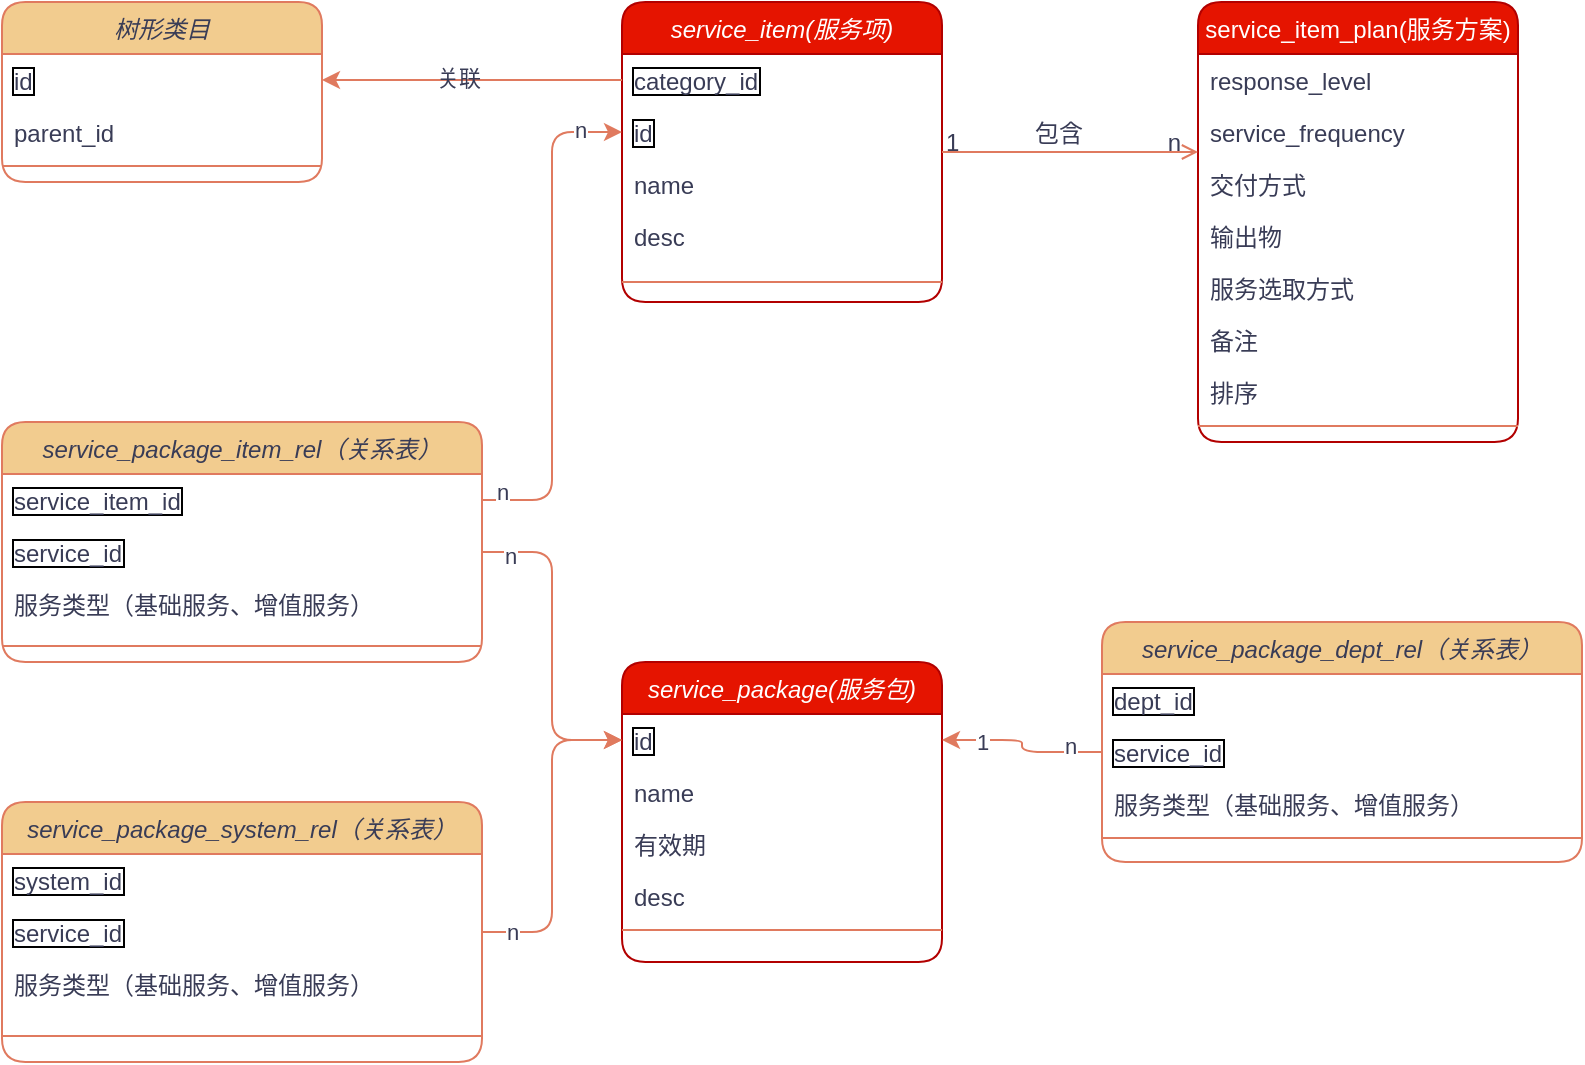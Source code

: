 <mxfile version="21.3.8" type="github">
  <diagram id="C5RBs43oDa-KdzZeNtuy" name="Page-1">
    <mxGraphModel dx="1811" dy="623" grid="1" gridSize="10" guides="1" tooltips="1" connect="1" arrows="1" fold="1" page="1" pageScale="1" pageWidth="827" pageHeight="1169" math="0" shadow="0">
      <root>
        <mxCell id="WIyWlLk6GJQsqaUBKTNV-0" />
        <mxCell id="WIyWlLk6GJQsqaUBKTNV-1" parent="WIyWlLk6GJQsqaUBKTNV-0" />
        <mxCell id="zkfFHV4jXpPFQw0GAbJ--0" value="service_item(服务项)" style="swimlane;fontStyle=2;align=center;verticalAlign=top;childLayout=stackLayout;horizontal=1;startSize=26;horizontalStack=0;resizeParent=1;resizeLast=0;collapsible=1;marginBottom=0;rounded=1;shadow=0;strokeWidth=1;labelBackgroundColor=none;fillColor=#e51400;strokeColor=#B20000;fontColor=#ffffff;" parent="WIyWlLk6GJQsqaUBKTNV-1" vertex="1">
          <mxGeometry x="220" y="120" width="160" height="150" as="geometry">
            <mxRectangle x="230" y="140" width="160" height="26" as="alternateBounds" />
          </mxGeometry>
        </mxCell>
        <mxCell id="zkfFHV4jXpPFQw0GAbJ--2" value="category_id" style="text;align=left;verticalAlign=top;spacingLeft=4;spacingRight=4;overflow=hidden;rotatable=0;points=[[0,0.5],[1,0.5]];portConstraint=eastwest;rounded=1;shadow=0;html=0;labelBorderColor=default;labelBackgroundColor=none;fontColor=#393C56;" parent="zkfFHV4jXpPFQw0GAbJ--0" vertex="1">
          <mxGeometry y="26" width="160" height="26" as="geometry" />
        </mxCell>
        <mxCell id="G_iTMeDUQZhq0rflsrgQ-27" value="id" style="text;align=left;verticalAlign=top;spacingLeft=4;spacingRight=4;overflow=hidden;rotatable=0;points=[[0,0.5],[1,0.5]];portConstraint=eastwest;rounded=1;shadow=0;html=0;labelBorderColor=default;labelBackgroundColor=none;fontColor=#393C56;" vertex="1" parent="zkfFHV4jXpPFQw0GAbJ--0">
          <mxGeometry y="52" width="160" height="26" as="geometry" />
        </mxCell>
        <mxCell id="G_iTMeDUQZhq0rflsrgQ-12" value="name" style="text;align=left;verticalAlign=top;spacingLeft=4;spacingRight=4;overflow=hidden;rotatable=0;points=[[0,0.5],[1,0.5]];portConstraint=eastwest;rounded=1;shadow=0;html=0;labelBackgroundColor=none;fontColor=#393C56;" vertex="1" parent="zkfFHV4jXpPFQw0GAbJ--0">
          <mxGeometry y="78" width="160" height="26" as="geometry" />
        </mxCell>
        <mxCell id="zkfFHV4jXpPFQw0GAbJ--3" value="desc" style="text;align=left;verticalAlign=top;spacingLeft=4;spacingRight=4;overflow=hidden;rotatable=0;points=[[0,0.5],[1,0.5]];portConstraint=eastwest;rounded=1;shadow=0;html=0;labelBackgroundColor=none;fontColor=#393C56;" parent="zkfFHV4jXpPFQw0GAbJ--0" vertex="1">
          <mxGeometry y="104" width="160" height="26" as="geometry" />
        </mxCell>
        <mxCell id="zkfFHV4jXpPFQw0GAbJ--4" value="" style="line;html=1;strokeWidth=1;align=left;verticalAlign=middle;spacingTop=-1;spacingLeft=3;spacingRight=3;rotatable=0;labelPosition=right;points=[];portConstraint=eastwest;labelBackgroundColor=none;fillColor=#F2CC8F;strokeColor=#E07A5F;fontColor=#393C56;rounded=1;" parent="zkfFHV4jXpPFQw0GAbJ--0" vertex="1">
          <mxGeometry y="130" width="160" height="20" as="geometry" />
        </mxCell>
        <mxCell id="zkfFHV4jXpPFQw0GAbJ--17" value="service_item_plan(服务方案)" style="swimlane;fontStyle=0;align=center;verticalAlign=top;childLayout=stackLayout;horizontal=1;startSize=26;horizontalStack=0;resizeParent=1;resizeLast=0;collapsible=1;marginBottom=0;rounded=1;shadow=0;strokeWidth=1;labelBackgroundColor=none;fillColor=#e51400;strokeColor=#B20000;fontColor=#ffffff;" parent="WIyWlLk6GJQsqaUBKTNV-1" vertex="1">
          <mxGeometry x="508" y="120" width="160" height="220" as="geometry">
            <mxRectangle x="550" y="140" width="160" height="26" as="alternateBounds" />
          </mxGeometry>
        </mxCell>
        <mxCell id="zkfFHV4jXpPFQw0GAbJ--18" value="response_level" style="text;align=left;verticalAlign=top;spacingLeft=4;spacingRight=4;overflow=hidden;rotatable=0;points=[[0,0.5],[1,0.5]];portConstraint=eastwest;labelBackgroundColor=none;fontColor=#393C56;rounded=1;" parent="zkfFHV4jXpPFQw0GAbJ--17" vertex="1">
          <mxGeometry y="26" width="160" height="26" as="geometry" />
        </mxCell>
        <mxCell id="zkfFHV4jXpPFQw0GAbJ--19" value="service_frequency" style="text;align=left;verticalAlign=top;spacingLeft=4;spacingRight=4;overflow=hidden;rotatable=0;points=[[0,0.5],[1,0.5]];portConstraint=eastwest;rounded=1;shadow=0;html=0;labelBackgroundColor=none;fontColor=#393C56;" parent="zkfFHV4jXpPFQw0GAbJ--17" vertex="1">
          <mxGeometry y="52" width="160" height="26" as="geometry" />
        </mxCell>
        <mxCell id="zkfFHV4jXpPFQw0GAbJ--20" value="交付方式" style="text;align=left;verticalAlign=top;spacingLeft=4;spacingRight=4;overflow=hidden;rotatable=0;points=[[0,0.5],[1,0.5]];portConstraint=eastwest;rounded=1;shadow=0;html=0;labelBackgroundColor=none;fontColor=#393C56;" parent="zkfFHV4jXpPFQw0GAbJ--17" vertex="1">
          <mxGeometry y="78" width="160" height="26" as="geometry" />
        </mxCell>
        <mxCell id="zkfFHV4jXpPFQw0GAbJ--21" value="输出物" style="text;align=left;verticalAlign=top;spacingLeft=4;spacingRight=4;overflow=hidden;rotatable=0;points=[[0,0.5],[1,0.5]];portConstraint=eastwest;rounded=1;shadow=0;html=0;labelBackgroundColor=none;fontColor=#393C56;" parent="zkfFHV4jXpPFQw0GAbJ--17" vertex="1">
          <mxGeometry y="104" width="160" height="26" as="geometry" />
        </mxCell>
        <mxCell id="zkfFHV4jXpPFQw0GAbJ--22" value="服务选取方式" style="text;align=left;verticalAlign=top;spacingLeft=4;spacingRight=4;overflow=hidden;rotatable=0;points=[[0,0.5],[1,0.5]];portConstraint=eastwest;rounded=1;shadow=0;html=0;labelBackgroundColor=none;fontColor=#393C56;" parent="zkfFHV4jXpPFQw0GAbJ--17" vertex="1">
          <mxGeometry y="130" width="160" height="26" as="geometry" />
        </mxCell>
        <mxCell id="G_iTMeDUQZhq0rflsrgQ-14" value="备注" style="text;align=left;verticalAlign=top;spacingLeft=4;spacingRight=4;overflow=hidden;rotatable=0;points=[[0,0.5],[1,0.5]];portConstraint=eastwest;rounded=1;shadow=0;html=0;labelBackgroundColor=none;fontColor=#393C56;" vertex="1" parent="zkfFHV4jXpPFQw0GAbJ--17">
          <mxGeometry y="156" width="160" height="26" as="geometry" />
        </mxCell>
        <mxCell id="G_iTMeDUQZhq0rflsrgQ-15" value="排序" style="text;align=left;verticalAlign=top;spacingLeft=4;spacingRight=4;overflow=hidden;rotatable=0;points=[[0,0.5],[1,0.5]];portConstraint=eastwest;rounded=1;shadow=0;html=0;labelBackgroundColor=none;fontColor=#393C56;" vertex="1" parent="zkfFHV4jXpPFQw0GAbJ--17">
          <mxGeometry y="182" width="160" height="26" as="geometry" />
        </mxCell>
        <mxCell id="zkfFHV4jXpPFQw0GAbJ--23" value="" style="line;html=1;strokeWidth=1;align=left;verticalAlign=middle;spacingTop=-1;spacingLeft=3;spacingRight=3;rotatable=0;labelPosition=right;points=[];portConstraint=eastwest;labelBackgroundColor=none;fillColor=#F2CC8F;strokeColor=#E07A5F;fontColor=#393C56;rounded=1;" parent="zkfFHV4jXpPFQw0GAbJ--17" vertex="1">
          <mxGeometry y="208" width="160" height="8" as="geometry" />
        </mxCell>
        <mxCell id="zkfFHV4jXpPFQw0GAbJ--26" value="" style="endArrow=open;shadow=0;strokeWidth=1;rounded=1;endFill=1;edgeStyle=elbowEdgeStyle;elbow=vertical;labelBackgroundColor=none;strokeColor=#E07A5F;fontColor=default;" parent="WIyWlLk6GJQsqaUBKTNV-1" source="zkfFHV4jXpPFQw0GAbJ--0" target="zkfFHV4jXpPFQw0GAbJ--17" edge="1">
          <mxGeometry x="0.5" y="41" relative="1" as="geometry">
            <mxPoint x="380" y="192" as="sourcePoint" />
            <mxPoint x="540" y="192" as="targetPoint" />
            <mxPoint x="-40" y="32" as="offset" />
          </mxGeometry>
        </mxCell>
        <mxCell id="zkfFHV4jXpPFQw0GAbJ--27" value="1" style="resizable=0;align=left;verticalAlign=bottom;labelBackgroundColor=none;fontSize=12;fillColor=#F2CC8F;strokeColor=#E07A5F;fontColor=#393C56;rounded=1;" parent="zkfFHV4jXpPFQw0GAbJ--26" connectable="0" vertex="1">
          <mxGeometry x="-1" relative="1" as="geometry">
            <mxPoint y="4" as="offset" />
          </mxGeometry>
        </mxCell>
        <mxCell id="zkfFHV4jXpPFQw0GAbJ--28" value="n" style="resizable=0;align=right;verticalAlign=bottom;labelBackgroundColor=none;fontSize=12;fillColor=#F2CC8F;strokeColor=#E07A5F;fontColor=#393C56;rounded=1;" parent="zkfFHV4jXpPFQw0GAbJ--26" connectable="0" vertex="1">
          <mxGeometry x="1" relative="1" as="geometry">
            <mxPoint x="-7" y="4" as="offset" />
          </mxGeometry>
        </mxCell>
        <mxCell id="zkfFHV4jXpPFQw0GAbJ--29" value="包含" style="text;html=1;resizable=0;points=[];;align=center;verticalAlign=middle;labelBackgroundColor=none;rounded=1;shadow=0;strokeWidth=1;fontSize=12;fontColor=#393C56;" parent="zkfFHV4jXpPFQw0GAbJ--26" vertex="1" connectable="0">
          <mxGeometry x="0.5" y="49" relative="1" as="geometry">
            <mxPoint x="-38" y="40" as="offset" />
          </mxGeometry>
        </mxCell>
        <mxCell id="G_iTMeDUQZhq0rflsrgQ-0" value="service_package(服务包)" style="swimlane;fontStyle=2;align=center;verticalAlign=top;childLayout=stackLayout;horizontal=1;startSize=26;horizontalStack=0;resizeParent=1;resizeLast=0;collapsible=1;marginBottom=0;rounded=1;shadow=0;strokeWidth=1;labelBackgroundColor=none;fillColor=#e51400;strokeColor=#B20000;fontColor=#ffffff;" vertex="1" parent="WIyWlLk6GJQsqaUBKTNV-1">
          <mxGeometry x="220" y="450" width="160" height="150" as="geometry">
            <mxRectangle x="230" y="140" width="160" height="26" as="alternateBounds" />
          </mxGeometry>
        </mxCell>
        <mxCell id="G_iTMeDUQZhq0rflsrgQ-1" value="id" style="text;align=left;verticalAlign=top;spacingLeft=4;spacingRight=4;overflow=hidden;rotatable=0;points=[[0,0.5],[1,0.5]];portConstraint=eastwest;labelBorderColor=default;labelBackgroundColor=none;fontColor=#393C56;rounded=1;" vertex="1" parent="G_iTMeDUQZhq0rflsrgQ-0">
          <mxGeometry y="26" width="160" height="26" as="geometry" />
        </mxCell>
        <mxCell id="G_iTMeDUQZhq0rflsrgQ-25" value="name" style="text;align=left;verticalAlign=top;spacingLeft=4;spacingRight=4;overflow=hidden;rotatable=0;points=[[0,0.5],[1,0.5]];portConstraint=eastwest;labelBackgroundColor=none;fontColor=#393C56;rounded=1;" vertex="1" parent="G_iTMeDUQZhq0rflsrgQ-0">
          <mxGeometry y="52" width="160" height="26" as="geometry" />
        </mxCell>
        <mxCell id="G_iTMeDUQZhq0rflsrgQ-2" value="有效期" style="text;align=left;verticalAlign=top;spacingLeft=4;spacingRight=4;overflow=hidden;rotatable=0;points=[[0,0.5],[1,0.5]];portConstraint=eastwest;rounded=1;shadow=0;html=0;labelBackgroundColor=none;fontColor=#393C56;" vertex="1" parent="G_iTMeDUQZhq0rflsrgQ-0">
          <mxGeometry y="78" width="160" height="26" as="geometry" />
        </mxCell>
        <mxCell id="G_iTMeDUQZhq0rflsrgQ-3" value="desc" style="text;align=left;verticalAlign=top;spacingLeft=4;spacingRight=4;overflow=hidden;rotatable=0;points=[[0,0.5],[1,0.5]];portConstraint=eastwest;rounded=1;shadow=0;html=0;labelBackgroundColor=none;fontColor=#393C56;" vertex="1" parent="G_iTMeDUQZhq0rflsrgQ-0">
          <mxGeometry y="104" width="160" height="26" as="geometry" />
        </mxCell>
        <mxCell id="G_iTMeDUQZhq0rflsrgQ-4" value="" style="line;html=1;strokeWidth=1;align=left;verticalAlign=middle;spacingTop=-1;spacingLeft=3;spacingRight=3;rotatable=0;labelPosition=right;points=[];portConstraint=eastwest;labelBackgroundColor=none;fillColor=#F2CC8F;strokeColor=#E07A5F;fontColor=#393C56;rounded=1;" vertex="1" parent="G_iTMeDUQZhq0rflsrgQ-0">
          <mxGeometry y="130" width="160" height="8" as="geometry" />
        </mxCell>
        <mxCell id="G_iTMeDUQZhq0rflsrgQ-6" value="树形类目" style="swimlane;fontStyle=2;align=center;verticalAlign=top;childLayout=stackLayout;horizontal=1;startSize=26;horizontalStack=0;resizeParent=1;resizeLast=0;collapsible=1;marginBottom=0;rounded=1;shadow=0;strokeWidth=1;labelBackgroundColor=none;fillColor=#F2CC8F;strokeColor=#E07A5F;fontColor=#393C56;" vertex="1" parent="WIyWlLk6GJQsqaUBKTNV-1">
          <mxGeometry x="-90" y="120" width="160" height="90" as="geometry">
            <mxRectangle x="230" y="140" width="160" height="26" as="alternateBounds" />
          </mxGeometry>
        </mxCell>
        <mxCell id="G_iTMeDUQZhq0rflsrgQ-7" value="id" style="text;align=left;verticalAlign=top;spacingLeft=4;spacingRight=4;overflow=hidden;rotatable=0;points=[[0,0.5],[1,0.5]];portConstraint=eastwest;labelBorderColor=default;labelBackgroundColor=none;fontColor=#393C56;rounded=1;" vertex="1" parent="G_iTMeDUQZhq0rflsrgQ-6">
          <mxGeometry y="26" width="160" height="26" as="geometry" />
        </mxCell>
        <mxCell id="G_iTMeDUQZhq0rflsrgQ-8" value="parent_id" style="text;align=left;verticalAlign=top;spacingLeft=4;spacingRight=4;overflow=hidden;rotatable=0;points=[[0,0.5],[1,0.5]];portConstraint=eastwest;rounded=1;shadow=0;html=0;labelBackgroundColor=none;fontColor=#393C56;" vertex="1" parent="G_iTMeDUQZhq0rflsrgQ-6">
          <mxGeometry y="52" width="160" height="26" as="geometry" />
        </mxCell>
        <mxCell id="G_iTMeDUQZhq0rflsrgQ-10" value="" style="line;html=1;strokeWidth=1;align=left;verticalAlign=middle;spacingTop=-1;spacingLeft=3;spacingRight=3;rotatable=0;labelPosition=right;points=[];portConstraint=eastwest;labelBackgroundColor=none;fillColor=#F2CC8F;strokeColor=#E07A5F;fontColor=#393C56;rounded=1;" vertex="1" parent="G_iTMeDUQZhq0rflsrgQ-6">
          <mxGeometry y="78" width="160" height="8" as="geometry" />
        </mxCell>
        <mxCell id="G_iTMeDUQZhq0rflsrgQ-13" style="edgeStyle=orthogonalEdgeStyle;rounded=1;orthogonalLoop=1;jettySize=auto;html=1;labelBackgroundColor=none;strokeColor=#E07A5F;fontColor=default;" edge="1" parent="WIyWlLk6GJQsqaUBKTNV-1" source="zkfFHV4jXpPFQw0GAbJ--2" target="G_iTMeDUQZhq0rflsrgQ-7">
          <mxGeometry relative="1" as="geometry" />
        </mxCell>
        <mxCell id="G_iTMeDUQZhq0rflsrgQ-17" value="关联" style="edgeLabel;html=1;align=center;verticalAlign=middle;resizable=0;points=[];labelBackgroundColor=none;fontColor=#393C56;rounded=1;" vertex="1" connectable="0" parent="G_iTMeDUQZhq0rflsrgQ-13">
          <mxGeometry x="0.093" y="-1" relative="1" as="geometry">
            <mxPoint as="offset" />
          </mxGeometry>
        </mxCell>
        <mxCell id="G_iTMeDUQZhq0rflsrgQ-18" value="service_package_item_rel（关系表）" style="swimlane;fontStyle=2;align=center;verticalAlign=top;childLayout=stackLayout;horizontal=1;startSize=26;horizontalStack=0;resizeParent=1;resizeLast=0;collapsible=1;marginBottom=0;rounded=1;shadow=0;strokeWidth=1;labelBackgroundColor=none;fillColor=#F2CC8F;strokeColor=#E07A5F;fontColor=#393C56;" vertex="1" parent="WIyWlLk6GJQsqaUBKTNV-1">
          <mxGeometry x="-90" y="330" width="240" height="120" as="geometry">
            <mxRectangle x="230" y="140" width="160" height="26" as="alternateBounds" />
          </mxGeometry>
        </mxCell>
        <mxCell id="G_iTMeDUQZhq0rflsrgQ-20" value="service_item_id" style="text;align=left;verticalAlign=top;spacingLeft=4;spacingRight=4;overflow=hidden;rotatable=0;points=[[0,0.5],[1,0.5]];portConstraint=eastwest;rounded=1;shadow=0;html=0;labelBorderColor=default;labelBackgroundColor=none;fontColor=#393C56;" vertex="1" parent="G_iTMeDUQZhq0rflsrgQ-18">
          <mxGeometry y="26" width="240" height="26" as="geometry" />
        </mxCell>
        <mxCell id="G_iTMeDUQZhq0rflsrgQ-29" value="service_id" style="text;align=left;verticalAlign=top;spacingLeft=4;spacingRight=4;overflow=hidden;rotatable=0;points=[[0,0.5],[1,0.5]];portConstraint=eastwest;rounded=1;shadow=0;html=0;labelBorderColor=default;labelBackgroundColor=none;fontColor=#393C56;" vertex="1" parent="G_iTMeDUQZhq0rflsrgQ-18">
          <mxGeometry y="52" width="240" height="26" as="geometry" />
        </mxCell>
        <mxCell id="G_iTMeDUQZhq0rflsrgQ-31" value="服务类型（基础服务、增值服务）" style="text;align=left;verticalAlign=top;spacingLeft=4;spacingRight=4;overflow=hidden;rotatable=0;points=[[0,0.5],[1,0.5]];portConstraint=eastwest;rounded=1;shadow=0;html=0;labelBorderColor=none;labelBackgroundColor=none;fontColor=#393C56;" vertex="1" parent="G_iTMeDUQZhq0rflsrgQ-18">
          <mxGeometry y="78" width="240" height="26" as="geometry" />
        </mxCell>
        <mxCell id="G_iTMeDUQZhq0rflsrgQ-22" value="" style="line;html=1;strokeWidth=1;align=left;verticalAlign=middle;spacingTop=-1;spacingLeft=3;spacingRight=3;rotatable=0;labelPosition=right;points=[];portConstraint=eastwest;labelBackgroundColor=none;fillColor=#F2CC8F;strokeColor=#E07A5F;fontColor=#393C56;rounded=1;" vertex="1" parent="G_iTMeDUQZhq0rflsrgQ-18">
          <mxGeometry y="104" width="240" height="16" as="geometry" />
        </mxCell>
        <mxCell id="G_iTMeDUQZhq0rflsrgQ-28" style="edgeStyle=orthogonalEdgeStyle;rounded=1;orthogonalLoop=1;jettySize=auto;html=1;labelBackgroundColor=none;strokeColor=#E07A5F;fontColor=default;" edge="1" parent="WIyWlLk6GJQsqaUBKTNV-1" source="G_iTMeDUQZhq0rflsrgQ-20" target="G_iTMeDUQZhq0rflsrgQ-27">
          <mxGeometry relative="1" as="geometry" />
        </mxCell>
        <mxCell id="G_iTMeDUQZhq0rflsrgQ-50" value="n" style="edgeLabel;html=1;align=center;verticalAlign=middle;resizable=0;points=[];fontColor=#393C56;" vertex="1" connectable="0" parent="G_iTMeDUQZhq0rflsrgQ-28">
          <mxGeometry x="-0.921" y="4" relative="1" as="geometry">
            <mxPoint as="offset" />
          </mxGeometry>
        </mxCell>
        <mxCell id="G_iTMeDUQZhq0rflsrgQ-51" value="n" style="edgeLabel;html=1;align=center;verticalAlign=middle;resizable=0;points=[];fontColor=#393C56;" vertex="1" connectable="0" parent="G_iTMeDUQZhq0rflsrgQ-28">
          <mxGeometry x="0.835" y="1" relative="1" as="geometry">
            <mxPoint as="offset" />
          </mxGeometry>
        </mxCell>
        <mxCell id="G_iTMeDUQZhq0rflsrgQ-30" style="edgeStyle=orthogonalEdgeStyle;rounded=1;orthogonalLoop=1;jettySize=auto;html=1;entryX=0;entryY=0.5;entryDx=0;entryDy=0;labelBackgroundColor=none;strokeColor=#E07A5F;fontColor=default;" edge="1" parent="WIyWlLk6GJQsqaUBKTNV-1" source="G_iTMeDUQZhq0rflsrgQ-29" target="G_iTMeDUQZhq0rflsrgQ-1">
          <mxGeometry relative="1" as="geometry" />
        </mxCell>
        <mxCell id="G_iTMeDUQZhq0rflsrgQ-49" value="n" style="edgeLabel;html=1;align=center;verticalAlign=middle;resizable=0;points=[];fontColor=#393C56;" vertex="1" connectable="0" parent="G_iTMeDUQZhq0rflsrgQ-30">
          <mxGeometry x="-0.833" y="-2" relative="1" as="geometry">
            <mxPoint as="offset" />
          </mxGeometry>
        </mxCell>
        <mxCell id="G_iTMeDUQZhq0rflsrgQ-32" value="service_package_system_rel（关系表）" style="swimlane;fontStyle=2;align=center;verticalAlign=top;childLayout=stackLayout;horizontal=1;startSize=26;horizontalStack=0;resizeParent=1;resizeLast=0;collapsible=1;marginBottom=0;rounded=1;shadow=0;strokeWidth=1;labelBackgroundColor=none;fillColor=#F2CC8F;strokeColor=#E07A5F;fontColor=#393C56;" vertex="1" parent="WIyWlLk6GJQsqaUBKTNV-1">
          <mxGeometry x="-90" y="520" width="240" height="130" as="geometry">
            <mxRectangle x="230" y="140" width="160" height="26" as="alternateBounds" />
          </mxGeometry>
        </mxCell>
        <mxCell id="G_iTMeDUQZhq0rflsrgQ-33" value="system_id" style="text;align=left;verticalAlign=top;spacingLeft=4;spacingRight=4;overflow=hidden;rotatable=0;points=[[0,0.5],[1,0.5]];portConstraint=eastwest;rounded=1;shadow=0;html=0;labelBorderColor=default;labelBackgroundColor=none;fontColor=#393C56;" vertex="1" parent="G_iTMeDUQZhq0rflsrgQ-32">
          <mxGeometry y="26" width="240" height="26" as="geometry" />
        </mxCell>
        <mxCell id="G_iTMeDUQZhq0rflsrgQ-34" value="service_id" style="text;align=left;verticalAlign=top;spacingLeft=4;spacingRight=4;overflow=hidden;rotatable=0;points=[[0,0.5],[1,0.5]];portConstraint=eastwest;rounded=1;shadow=0;html=0;labelBorderColor=default;labelBackgroundColor=none;fontColor=#393C56;" vertex="1" parent="G_iTMeDUQZhq0rflsrgQ-32">
          <mxGeometry y="52" width="240" height="26" as="geometry" />
        </mxCell>
        <mxCell id="G_iTMeDUQZhq0rflsrgQ-35" value="服务类型（基础服务、增值服务）" style="text;align=left;verticalAlign=top;spacingLeft=4;spacingRight=4;overflow=hidden;rotatable=0;points=[[0,0.5],[1,0.5]];portConstraint=eastwest;rounded=1;shadow=0;html=0;labelBorderColor=none;labelBackgroundColor=none;fontColor=#393C56;" vertex="1" parent="G_iTMeDUQZhq0rflsrgQ-32">
          <mxGeometry y="78" width="240" height="26" as="geometry" />
        </mxCell>
        <mxCell id="G_iTMeDUQZhq0rflsrgQ-36" value="" style="line;html=1;strokeWidth=1;align=left;verticalAlign=middle;spacingTop=-1;spacingLeft=3;spacingRight=3;rotatable=0;labelPosition=right;points=[];portConstraint=eastwest;labelBackgroundColor=none;fillColor=#F2CC8F;strokeColor=#E07A5F;fontColor=#393C56;rounded=1;" vertex="1" parent="G_iTMeDUQZhq0rflsrgQ-32">
          <mxGeometry y="104" width="240" height="26" as="geometry" />
        </mxCell>
        <mxCell id="G_iTMeDUQZhq0rflsrgQ-37" style="edgeStyle=orthogonalEdgeStyle;rounded=1;orthogonalLoop=1;jettySize=auto;html=1;entryX=0;entryY=0.5;entryDx=0;entryDy=0;labelBackgroundColor=none;strokeColor=#E07A5F;fontColor=default;" edge="1" parent="WIyWlLk6GJQsqaUBKTNV-1" source="G_iTMeDUQZhq0rflsrgQ-34" target="G_iTMeDUQZhq0rflsrgQ-1">
          <mxGeometry relative="1" as="geometry" />
        </mxCell>
        <mxCell id="G_iTMeDUQZhq0rflsrgQ-48" value="n" style="edgeLabel;html=1;align=center;verticalAlign=middle;resizable=0;points=[];fontColor=#393C56;" vertex="1" connectable="0" parent="G_iTMeDUQZhq0rflsrgQ-37">
          <mxGeometry x="-0.822" relative="1" as="geometry">
            <mxPoint as="offset" />
          </mxGeometry>
        </mxCell>
        <mxCell id="G_iTMeDUQZhq0rflsrgQ-38" value="service_package_dept_rel（关系表）" style="swimlane;fontStyle=2;align=center;verticalAlign=top;childLayout=stackLayout;horizontal=1;startSize=26;horizontalStack=0;resizeParent=1;resizeLast=0;collapsible=1;marginBottom=0;rounded=1;shadow=0;strokeWidth=1;labelBackgroundColor=none;fillColor=#F2CC8F;strokeColor=#E07A5F;fontColor=#393C56;" vertex="1" parent="WIyWlLk6GJQsqaUBKTNV-1">
          <mxGeometry x="460" y="430" width="240" height="120" as="geometry">
            <mxRectangle x="230" y="140" width="160" height="26" as="alternateBounds" />
          </mxGeometry>
        </mxCell>
        <mxCell id="G_iTMeDUQZhq0rflsrgQ-39" value="dept_id" style="text;align=left;verticalAlign=top;spacingLeft=4;spacingRight=4;overflow=hidden;rotatable=0;points=[[0,0.5],[1,0.5]];portConstraint=eastwest;rounded=1;shadow=0;html=0;labelBorderColor=default;labelBackgroundColor=none;fontColor=#393C56;" vertex="1" parent="G_iTMeDUQZhq0rflsrgQ-38">
          <mxGeometry y="26" width="240" height="26" as="geometry" />
        </mxCell>
        <mxCell id="G_iTMeDUQZhq0rflsrgQ-40" value="service_id" style="text;align=left;verticalAlign=top;spacingLeft=4;spacingRight=4;overflow=hidden;rotatable=0;points=[[0,0.5],[1,0.5]];portConstraint=eastwest;rounded=1;shadow=0;html=0;labelBorderColor=default;labelBackgroundColor=none;fontColor=#393C56;" vertex="1" parent="G_iTMeDUQZhq0rflsrgQ-38">
          <mxGeometry y="52" width="240" height="26" as="geometry" />
        </mxCell>
        <mxCell id="G_iTMeDUQZhq0rflsrgQ-41" value="服务类型（基础服务、增值服务）" style="text;align=left;verticalAlign=top;spacingLeft=4;spacingRight=4;overflow=hidden;rotatable=0;points=[[0,0.5],[1,0.5]];portConstraint=eastwest;rounded=1;shadow=0;html=0;labelBorderColor=none;labelBackgroundColor=none;fontColor=#393C56;" vertex="1" parent="G_iTMeDUQZhq0rflsrgQ-38">
          <mxGeometry y="78" width="240" height="26" as="geometry" />
        </mxCell>
        <mxCell id="G_iTMeDUQZhq0rflsrgQ-42" value="" style="line;html=1;strokeWidth=1;align=left;verticalAlign=middle;spacingTop=-1;spacingLeft=3;spacingRight=3;rotatable=0;labelPosition=right;points=[];portConstraint=eastwest;labelBackgroundColor=none;fillColor=#F2CC8F;strokeColor=#E07A5F;fontColor=#393C56;rounded=1;" vertex="1" parent="G_iTMeDUQZhq0rflsrgQ-38">
          <mxGeometry y="104" width="240" height="8" as="geometry" />
        </mxCell>
        <mxCell id="G_iTMeDUQZhq0rflsrgQ-44" style="edgeStyle=orthogonalEdgeStyle;rounded=1;orthogonalLoop=1;jettySize=auto;html=1;labelBackgroundColor=none;strokeColor=#E07A5F;fontColor=default;" edge="1" parent="WIyWlLk6GJQsqaUBKTNV-1" source="G_iTMeDUQZhq0rflsrgQ-40" target="G_iTMeDUQZhq0rflsrgQ-1">
          <mxGeometry relative="1" as="geometry" />
        </mxCell>
        <mxCell id="G_iTMeDUQZhq0rflsrgQ-46" value="n" style="edgeLabel;html=1;align=center;verticalAlign=middle;resizable=0;points=[];fontColor=#393C56;" vertex="1" connectable="0" parent="G_iTMeDUQZhq0rflsrgQ-44">
          <mxGeometry x="-0.619" y="-3" relative="1" as="geometry">
            <mxPoint as="offset" />
          </mxGeometry>
        </mxCell>
        <mxCell id="G_iTMeDUQZhq0rflsrgQ-47" value="1" style="edgeLabel;html=1;align=center;verticalAlign=middle;resizable=0;points=[];fontColor=#393C56;" vertex="1" connectable="0" parent="G_iTMeDUQZhq0rflsrgQ-44">
          <mxGeometry x="0.548" y="1" relative="1" as="geometry">
            <mxPoint as="offset" />
          </mxGeometry>
        </mxCell>
      </root>
    </mxGraphModel>
  </diagram>
</mxfile>
